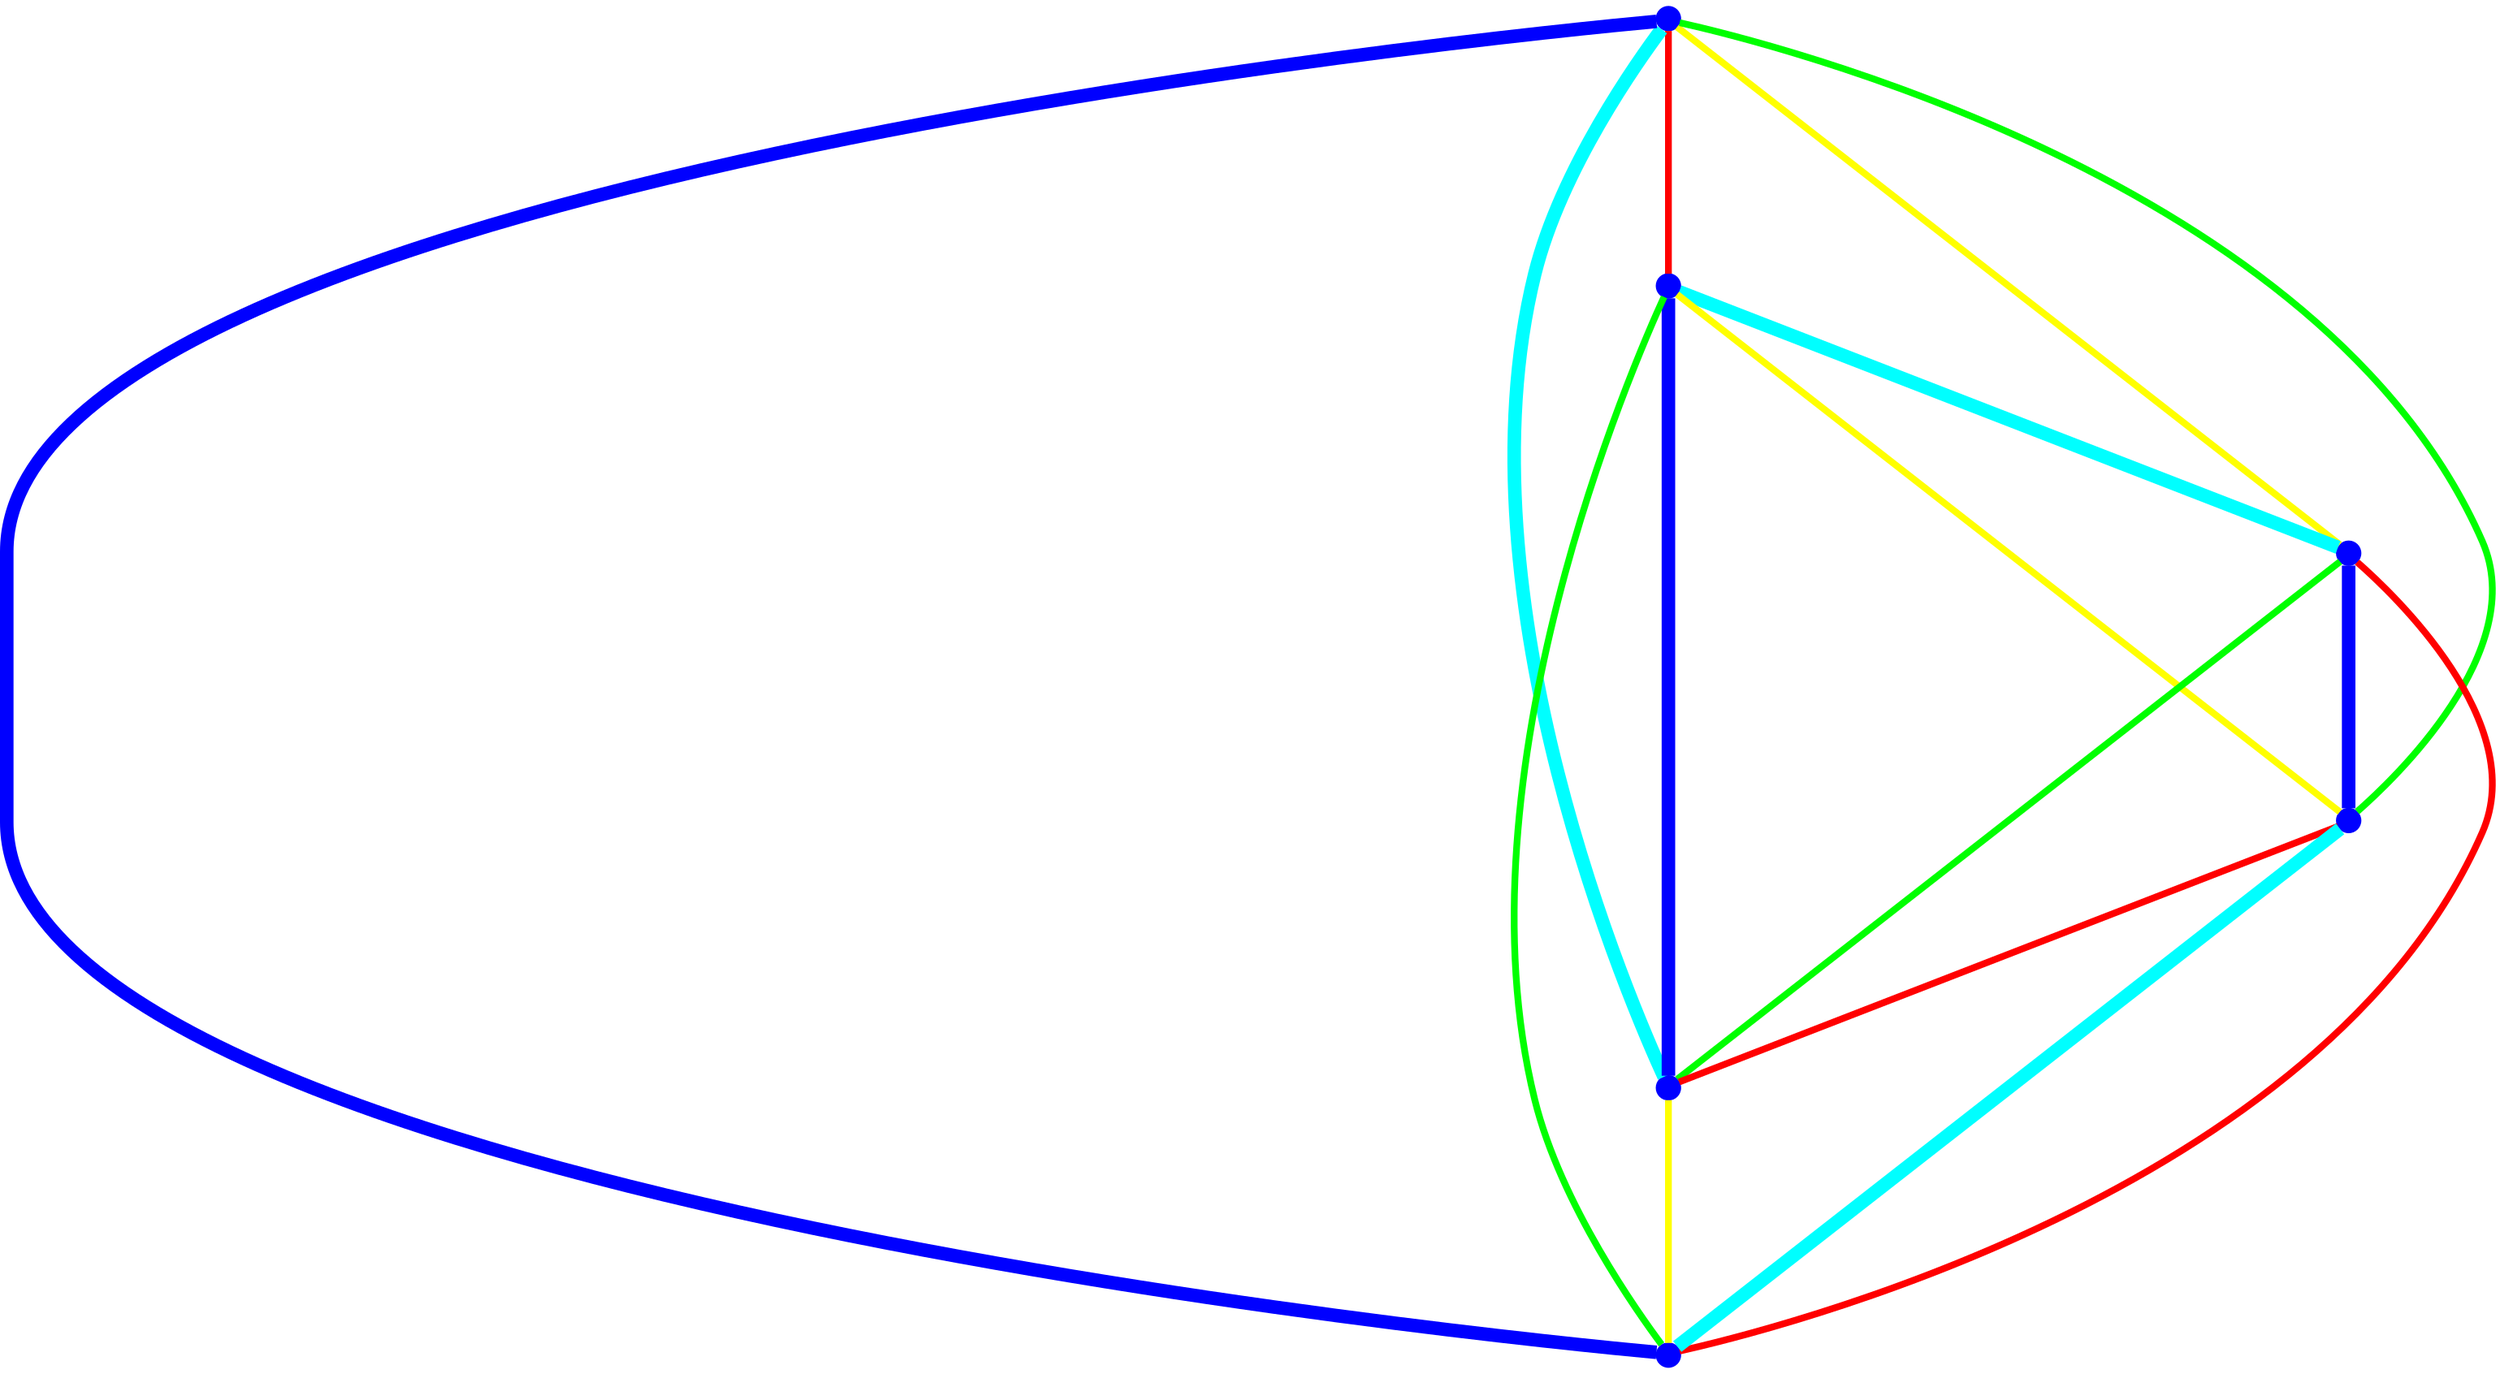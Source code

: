 graph {
ranksep=2
nodesep=2
node [label="" shape=circle style=filled fixedsize=true color=blue fillcolor=blue width=0.2];
"1" -- "2" [style="solid",penwidth="4",color="red"];
"1" -- "3" [style="solid",penwidth="4",color="yellow"];
"1" -- "4" [style="solid",penwidth="4",color="green"];
"1" -- "5" [style="solid",penwidth="8",color="cyan"];
"1" -- "6" [style="solid",penwidth="8",color="blue"];
"2" -- "3" [style="solid",penwidth="8",color="cyan"];
"2" -- "4" [style="solid",penwidth="4",color="yellow"];
"2" -- "5" [style="solid",penwidth="8",color="blue"];
"2" -- "6" [style="solid",penwidth="4",color="green"];
"3" -- "4" [style="solid",penwidth="8",color="blue"];
"3" -- "5" [style="solid",penwidth="4",color="green"];
"3" -- "6" [style="solid",penwidth="4",color="red"];
"4" -- "5" [style="solid",penwidth="4",color="red"];
"4" -- "6" [style="solid",penwidth="8",color="cyan"];
"5" -- "6" [style="solid",penwidth="4",color="yellow"];
}
